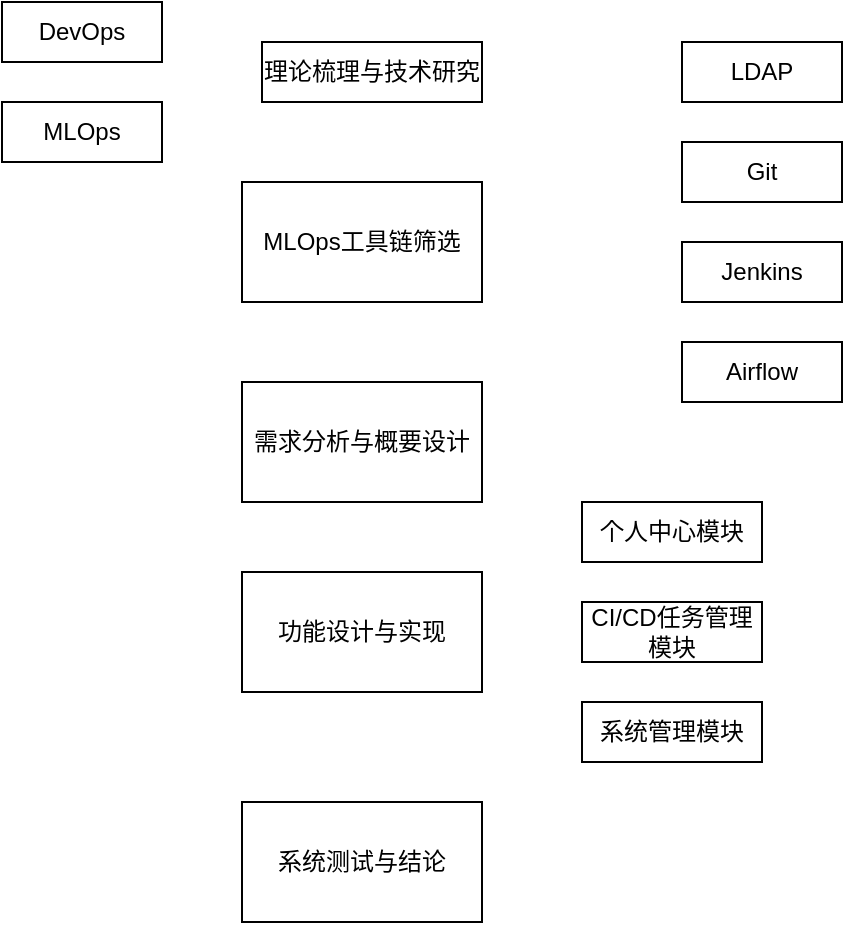 <mxfile version="14.6.10" type="github">
  <diagram id="VPL3twVlXmOfuraQBluj" name="第 1 页">
    <mxGraphModel dx="782" dy="437" grid="1" gridSize="10" guides="1" tooltips="1" connect="1" arrows="1" fold="1" page="1" pageScale="1" pageWidth="827" pageHeight="1169" math="0" shadow="0">
      <root>
        <mxCell id="0" />
        <mxCell id="1" parent="0" />
        <mxCell id="V8DIiMV9YnRs5j7EAqe4-1" value="理论梳理与技术研究" style="rounded=0;whiteSpace=wrap;html=1;" vertex="1" parent="1">
          <mxGeometry x="470" y="340" width="110" height="30" as="geometry" />
        </mxCell>
        <mxCell id="V8DIiMV9YnRs5j7EAqe4-2" value="需求分析与概要设计" style="rounded=0;whiteSpace=wrap;html=1;" vertex="1" parent="1">
          <mxGeometry x="460" y="510" width="120" height="60" as="geometry" />
        </mxCell>
        <mxCell id="V8DIiMV9YnRs5j7EAqe4-4" value="MLOps工具链筛选" style="rounded=0;whiteSpace=wrap;html=1;" vertex="1" parent="1">
          <mxGeometry x="460" y="410" width="120" height="60" as="geometry" />
        </mxCell>
        <mxCell id="V8DIiMV9YnRs5j7EAqe4-6" value="DevOps" style="rounded=0;whiteSpace=wrap;html=1;" vertex="1" parent="1">
          <mxGeometry x="340" y="320" width="80" height="30" as="geometry" />
        </mxCell>
        <mxCell id="V8DIiMV9YnRs5j7EAqe4-7" value="MLOps" style="rounded=0;whiteSpace=wrap;html=1;" vertex="1" parent="1">
          <mxGeometry x="340" y="370" width="80" height="30" as="geometry" />
        </mxCell>
        <mxCell id="V8DIiMV9YnRs5j7EAqe4-9" value="LDAP" style="rounded=0;whiteSpace=wrap;html=1;" vertex="1" parent="1">
          <mxGeometry x="680" y="340" width="80" height="30" as="geometry" />
        </mxCell>
        <mxCell id="V8DIiMV9YnRs5j7EAqe4-10" value="Git" style="rounded=0;whiteSpace=wrap;html=1;" vertex="1" parent="1">
          <mxGeometry x="680" y="390" width="80" height="30" as="geometry" />
        </mxCell>
        <mxCell id="V8DIiMV9YnRs5j7EAqe4-11" value="Jenkins&lt;span style=&quot;color: rgba(0 , 0 , 0 , 0) ; font-family: monospace ; font-size: 0px&quot;&gt;%3CmxGraphModel%3E%3Croot%3E%3CmxCell%20id%3D%220%22%2F%3E%3CmxCell%20id%3D%221%22%20parent%3D%220%22%2F%3E%3CmxCell%20id%3D%222%22%20value%3D%22Git%22%20style%3D%22rounded%3D0%3BwhiteSpace%3Dwrap%3Bhtml%3D1%3B%22%20vertex%3D%221%22%20parent%3D%221%22%3E%3CmxGeometry%20x%3D%22690%22%20y%3D%22450%22%20width%3D%2280%22%20height%3D%2230%22%20as%3D%22geometry%22%2F%3E%3C%2FmxCell%3E%3C%2Froot%3E%3C%2FmxGraphModel%3E&lt;/span&gt;" style="rounded=0;whiteSpace=wrap;html=1;" vertex="1" parent="1">
          <mxGeometry x="680" y="440" width="80" height="30" as="geometry" />
        </mxCell>
        <mxCell id="V8DIiMV9YnRs5j7EAqe4-12" value="Airflow" style="rounded=0;whiteSpace=wrap;html=1;" vertex="1" parent="1">
          <mxGeometry x="680" y="490" width="80" height="30" as="geometry" />
        </mxCell>
        <mxCell id="V8DIiMV9YnRs5j7EAqe4-13" value="功能设计与实现" style="rounded=0;whiteSpace=wrap;html=1;" vertex="1" parent="1">
          <mxGeometry x="460" y="605" width="120" height="60" as="geometry" />
        </mxCell>
        <mxCell id="V8DIiMV9YnRs5j7EAqe4-14" value="个人中心模块" style="rounded=0;whiteSpace=wrap;html=1;" vertex="1" parent="1">
          <mxGeometry x="630" y="570" width="90" height="30" as="geometry" />
        </mxCell>
        <mxCell id="V8DIiMV9YnRs5j7EAqe4-15" value="CI/CD任务管理模块" style="rounded=0;whiteSpace=wrap;html=1;" vertex="1" parent="1">
          <mxGeometry x="630" y="620" width="90" height="30" as="geometry" />
        </mxCell>
        <mxCell id="V8DIiMV9YnRs5j7EAqe4-16" value="系统管理模块" style="rounded=0;whiteSpace=wrap;html=1;" vertex="1" parent="1">
          <mxGeometry x="630" y="670" width="90" height="30" as="geometry" />
        </mxCell>
        <mxCell id="V8DIiMV9YnRs5j7EAqe4-17" value="系统测试与结论" style="rounded=0;whiteSpace=wrap;html=1;" vertex="1" parent="1">
          <mxGeometry x="460" y="720" width="120" height="60" as="geometry" />
        </mxCell>
      </root>
    </mxGraphModel>
  </diagram>
</mxfile>
